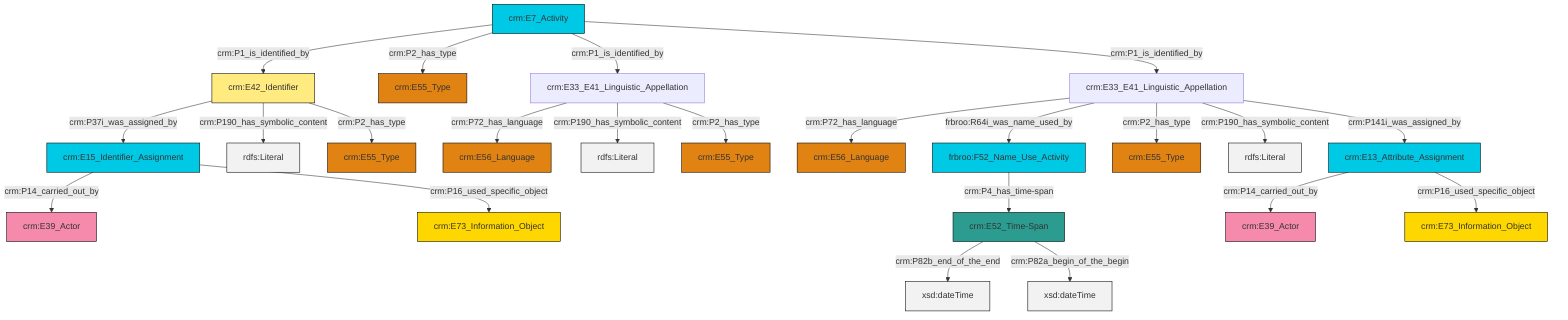graph TD
classDef Literal fill:#f2f2f2,stroke:#000000;
classDef CRM_Entity fill:#FFFFFF,stroke:#000000;
classDef Temporal_Entity fill:#00C9E6, stroke:#000000;
classDef Type fill:#E18312, stroke:#000000;
classDef Time-Span fill:#2C9C91, stroke:#000000;
classDef Appellation fill:#FFEB7F, stroke:#000000;
classDef Place fill:#008836, stroke:#000000;
classDef Persistent_Item fill:#B266B2, stroke:#000000;
classDef Conceptual_Object fill:#FFD700, stroke:#000000;
classDef Physical_Thing fill:#D2B48C, stroke:#000000;
classDef Actor fill:#f58aad, stroke:#000000;
classDef PC_Classes fill:#4ce600, stroke:#000000;
classDef Multi fill:#cccccc,stroke:#000000;

4["crm:E13_Attribute_Assignment"]:::Temporal_Entity -->|crm:P14_carried_out_by| 6["crm:E39_Actor"]:::Actor
9["crm:E42_Identifier"]:::Appellation -->|crm:P37i_was_assigned_by| 10["crm:E15_Identifier_Assignment"]:::Temporal_Entity
10["crm:E15_Identifier_Assignment"]:::Temporal_Entity -->|crm:P14_carried_out_by| 0["crm:E39_Actor"]:::Actor
7["crm:E33_E41_Linguistic_Appellation"]:::Default -->|crm:P72_has_language| 17["crm:E56_Language"]:::Type
7["crm:E33_E41_Linguistic_Appellation"]:::Default -->|frbroo:R64i_was_name_used_by| 20["frbroo:F52_Name_Use_Activity"]:::Temporal_Entity
7["crm:E33_E41_Linguistic_Appellation"]:::Default -->|crm:P2_has_type| 21["crm:E55_Type"]:::Type
9["crm:E42_Identifier"]:::Appellation -->|crm:P190_has_symbolic_content| 23[rdfs:Literal]:::Literal
7["crm:E33_E41_Linguistic_Appellation"]:::Default -->|crm:P190_has_symbolic_content| 24[rdfs:Literal]:::Literal
13["crm:E33_E41_Linguistic_Appellation"]:::Default -->|crm:P72_has_language| 15["crm:E56_Language"]:::Type
20["frbroo:F52_Name_Use_Activity"]:::Temporal_Entity -->|crm:P4_has_time-span| 27["crm:E52_Time-Span"]:::Time-Span
2["crm:E7_Activity"]:::Temporal_Entity -->|crm:P1_is_identified_by| 9["crm:E42_Identifier"]:::Appellation
27["crm:E52_Time-Span"]:::Time-Span -->|crm:P82b_end_of_the_end| 31[xsd:dateTime]:::Literal
2["crm:E7_Activity"]:::Temporal_Entity -->|crm:P2_has_type| 25["crm:E55_Type"]:::Type
10["crm:E15_Identifier_Assignment"]:::Temporal_Entity -->|crm:P16_used_specific_object| 11["crm:E73_Information_Object"]:::Conceptual_Object
4["crm:E13_Attribute_Assignment"]:::Temporal_Entity -->|crm:P16_used_specific_object| 18["crm:E73_Information_Object"]:::Conceptual_Object
2["crm:E7_Activity"]:::Temporal_Entity -->|crm:P1_is_identified_by| 13["crm:E33_E41_Linguistic_Appellation"]:::Default
9["crm:E42_Identifier"]:::Appellation -->|crm:P2_has_type| 29["crm:E55_Type"]:::Type
2["crm:E7_Activity"]:::Temporal_Entity -->|crm:P1_is_identified_by| 7["crm:E33_E41_Linguistic_Appellation"]:::Default
13["crm:E33_E41_Linguistic_Appellation"]:::Default -->|crm:P190_has_symbolic_content| 36[rdfs:Literal]:::Literal
13["crm:E33_E41_Linguistic_Appellation"]:::Default -->|crm:P2_has_type| 32["crm:E55_Type"]:::Type
7["crm:E33_E41_Linguistic_Appellation"]:::Default -->|crm:P141i_was_assigned_by| 4["crm:E13_Attribute_Assignment"]:::Temporal_Entity
27["crm:E52_Time-Span"]:::Time-Span -->|crm:P82a_begin_of_the_begin| 41[xsd:dateTime]:::Literal